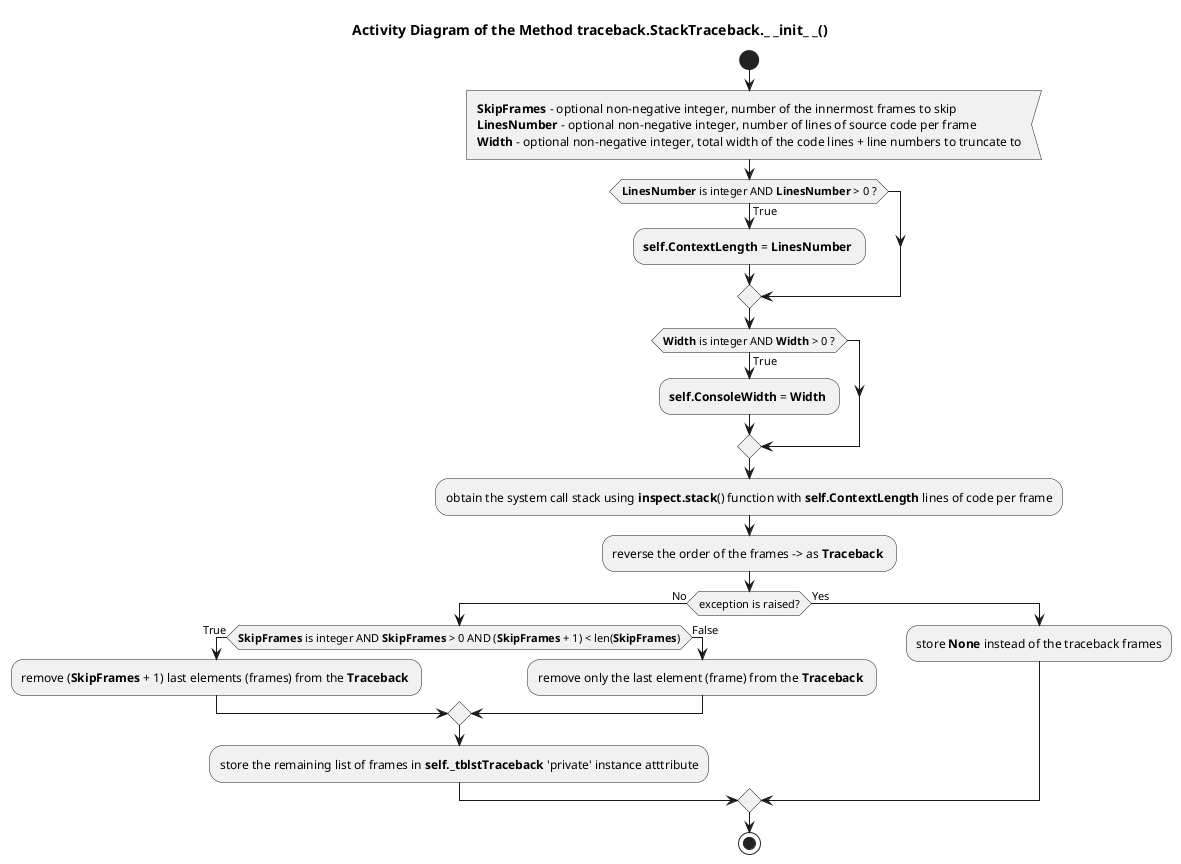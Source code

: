 @startuml traceback_stacktraceback_init

title Activity Diagram of the Method traceback.StackTraceback._ _init_ _()

start

:<b>SkipFrames</b> - optional non-negative integer, number of the innermost frames to skip
<b>LinesNumber</b> - optional non-negative integer, number of lines of source code per frame
<b>Width</b> - optional non-negative integer, total width of the code lines + line numbers to truncate to<

if (<b>LinesNumber</b> is integer AND <b>LinesNumber</b> > 0 ?) then (True)
    :<b>self.ContextLength</b> = <b>LinesNumber</b> ;
endif

if (<b>Width</b> is integer AND <b>Width</b> > 0 ?) then (True)
    :<b>self.ConsoleWidth</b> = <b>Width</b> ;
endif

:obtain the system call stack using <b>inspect.stack</b>() function with <b>self.ContextLength</b> lines of code per frame;

:reverse the order of the frames -> as <b>Traceback</b> ;

if (exception is raised?) then (No)
    if (<b>SkipFrames</b> is integer AND <b>SkipFrames</b> > 0 AND (<b>SkipFrames</b> + 1) < len(<b>SkipFrames</b>)) then (True)
        :remove (<b>SkipFrames</b> + 1) last elements (frames) from the <b>Traceback</b> ;
    else (False)
        :remove only the last element (frame) from the <b>Traceback</b> ;
    endif
    
    :store the remaining list of frames in <b>self._tblstTraceback</b> 'private' instance atttribute;
else (Yes)
    :store <b>None</b> instead of the traceback frames;
endif

stop

@enduml
